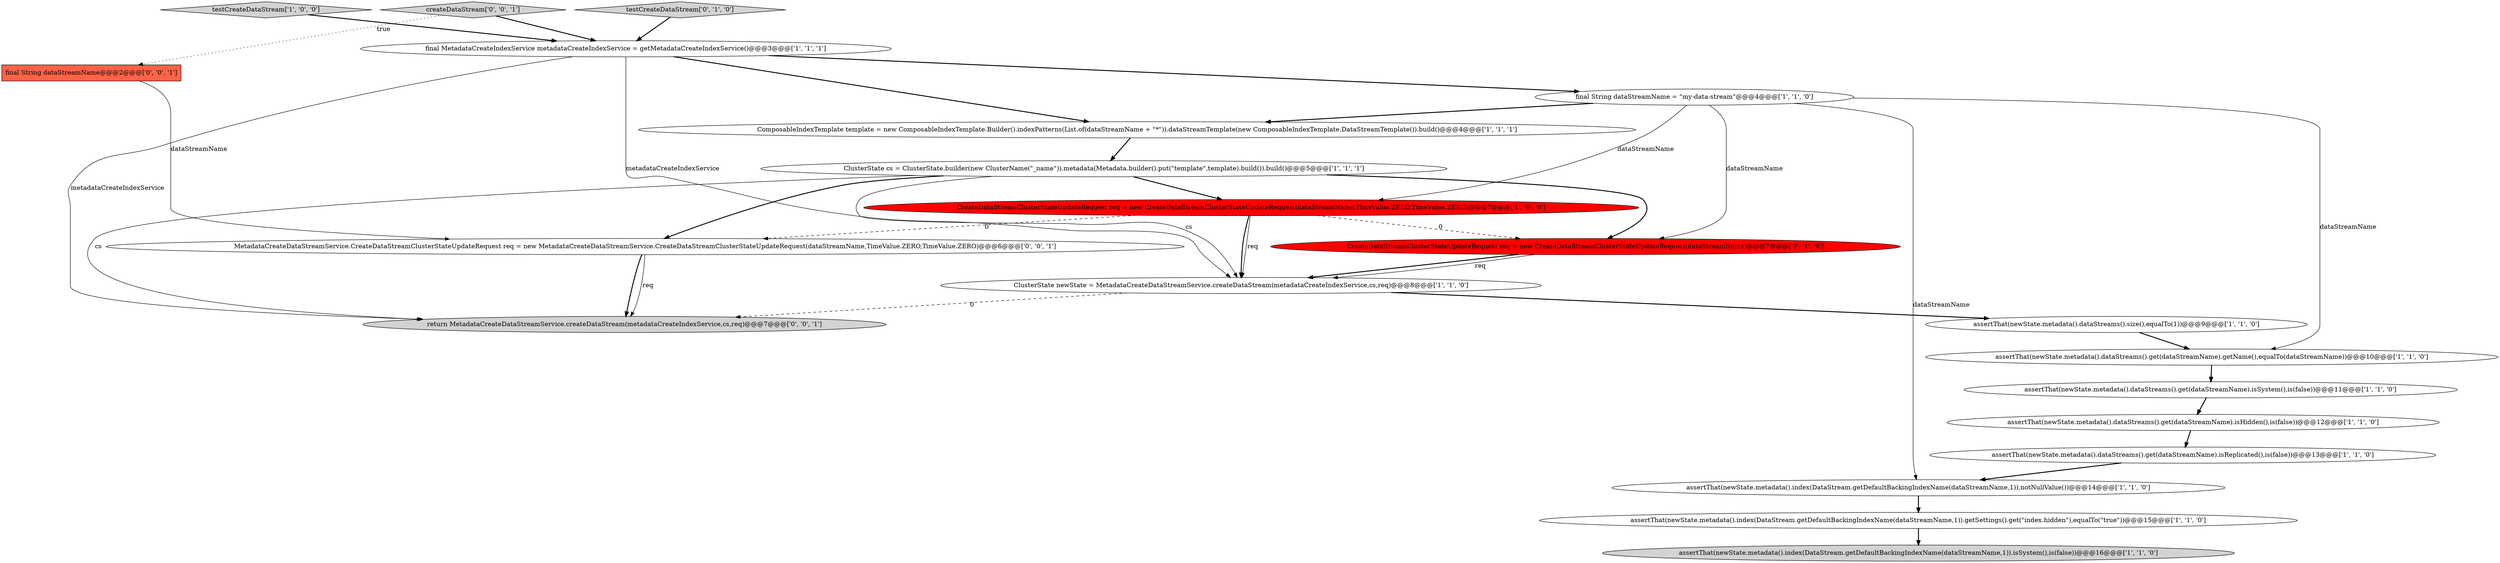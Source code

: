 digraph {
5 [style = filled, label = "final String dataStreamName = \"my-data-stream\"@@@4@@@['1', '1', '0']", fillcolor = white, shape = ellipse image = "AAA0AAABBB1BBB"];
10 [style = filled, label = "assertThat(newState.metadata().index(DataStream.getDefaultBackingIndexName(dataStreamName,1)),notNullValue())@@@14@@@['1', '1', '0']", fillcolor = white, shape = ellipse image = "AAA0AAABBB1BBB"];
11 [style = filled, label = "testCreateDataStream['1', '0', '0']", fillcolor = lightgray, shape = diamond image = "AAA0AAABBB1BBB"];
1 [style = filled, label = "assertThat(newState.metadata().dataStreams().get(dataStreamName).getName(),equalTo(dataStreamName))@@@10@@@['1', '1', '0']", fillcolor = white, shape = ellipse image = "AAA0AAABBB1BBB"];
2 [style = filled, label = "assertThat(newState.metadata().dataStreams().get(dataStreamName).isReplicated(),is(false))@@@13@@@['1', '1', '0']", fillcolor = white, shape = ellipse image = "AAA0AAABBB1BBB"];
14 [style = filled, label = "CreateDataStreamClusterStateUpdateRequest req = new CreateDataStreamClusterStateUpdateRequest(dataStreamName,TimeValue.ZERO,TimeValue.ZERO)@@@7@@@['1', '0', '0']", fillcolor = red, shape = ellipse image = "AAA1AAABBB1BBB"];
3 [style = filled, label = "assertThat(newState.metadata().index(DataStream.getDefaultBackingIndexName(dataStreamName,1)).getSettings().get(\"index.hidden\"),equalTo(\"true\"))@@@15@@@['1', '1', '0']", fillcolor = white, shape = ellipse image = "AAA0AAABBB1BBB"];
16 [style = filled, label = "CreateDataStreamClusterStateUpdateRequest req = new CreateDataStreamClusterStateUpdateRequest(dataStreamName)@@@7@@@['0', '1', '0']", fillcolor = red, shape = ellipse image = "AAA1AAABBB2BBB"];
7 [style = filled, label = "assertThat(newState.metadata().dataStreams().get(dataStreamName).isSystem(),is(false))@@@11@@@['1', '1', '0']", fillcolor = white, shape = ellipse image = "AAA0AAABBB1BBB"];
15 [style = filled, label = "testCreateDataStream['0', '1', '0']", fillcolor = lightgray, shape = diamond image = "AAA0AAABBB2BBB"];
12 [style = filled, label = "ComposableIndexTemplate template = new ComposableIndexTemplate.Builder().indexPatterns(List.of(dataStreamName + \"*\")).dataStreamTemplate(new ComposableIndexTemplate.DataStreamTemplate()).build()@@@4@@@['1', '1', '1']", fillcolor = white, shape = ellipse image = "AAA0AAABBB1BBB"];
18 [style = filled, label = "return MetadataCreateDataStreamService.createDataStream(metadataCreateIndexService,cs,req)@@@7@@@['0', '0', '1']", fillcolor = lightgray, shape = ellipse image = "AAA0AAABBB3BBB"];
4 [style = filled, label = "ClusterState newState = MetadataCreateDataStreamService.createDataStream(metadataCreateIndexService,cs,req)@@@8@@@['1', '1', '0']", fillcolor = white, shape = ellipse image = "AAA0AAABBB1BBB"];
8 [style = filled, label = "assertThat(newState.metadata().index(DataStream.getDefaultBackingIndexName(dataStreamName,1)).isSystem(),is(false))@@@16@@@['1', '1', '0']", fillcolor = lightgray, shape = ellipse image = "AAA0AAABBB1BBB"];
19 [style = filled, label = "MetadataCreateDataStreamService.CreateDataStreamClusterStateUpdateRequest req = new MetadataCreateDataStreamService.CreateDataStreamClusterStateUpdateRequest(dataStreamName,TimeValue.ZERO,TimeValue.ZERO)@@@6@@@['0', '0', '1']", fillcolor = white, shape = ellipse image = "AAA0AAABBB3BBB"];
9 [style = filled, label = "assertThat(newState.metadata().dataStreams().get(dataStreamName).isHidden(),is(false))@@@12@@@['1', '1', '0']", fillcolor = white, shape = ellipse image = "AAA0AAABBB1BBB"];
6 [style = filled, label = "final MetadataCreateIndexService metadataCreateIndexService = getMetadataCreateIndexService()@@@3@@@['1', '1', '1']", fillcolor = white, shape = ellipse image = "AAA0AAABBB1BBB"];
20 [style = filled, label = "final String dataStreamName@@@2@@@['0', '0', '1']", fillcolor = tomato, shape = box image = "AAA0AAABBB3BBB"];
13 [style = filled, label = "assertThat(newState.metadata().dataStreams().size(),equalTo(1))@@@9@@@['1', '1', '0']", fillcolor = white, shape = ellipse image = "AAA0AAABBB1BBB"];
0 [style = filled, label = "ClusterState cs = ClusterState.builder(new ClusterName(\"_name\")).metadata(Metadata.builder().put(\"template\",template).build()).build()@@@5@@@['1', '1', '1']", fillcolor = white, shape = ellipse image = "AAA0AAABBB1BBB"];
17 [style = filled, label = "createDataStream['0', '0', '1']", fillcolor = lightgray, shape = diamond image = "AAA0AAABBB3BBB"];
17->20 [style = dotted, label="true"];
4->18 [style = dashed, label="0"];
0->16 [style = bold, label=""];
19->18 [style = bold, label=""];
6->4 [style = solid, label="metadataCreateIndexService"];
17->6 [style = bold, label=""];
9->2 [style = bold, label=""];
0->19 [style = bold, label=""];
11->6 [style = bold, label=""];
4->13 [style = bold, label=""];
20->19 [style = solid, label="dataStreamName"];
10->3 [style = bold, label=""];
0->4 [style = solid, label="cs"];
15->6 [style = bold, label=""];
5->14 [style = solid, label="dataStreamName"];
2->10 [style = bold, label=""];
12->0 [style = bold, label=""];
1->7 [style = bold, label=""];
14->4 [style = solid, label="req"];
13->1 [style = bold, label=""];
19->18 [style = solid, label="req"];
5->16 [style = solid, label="dataStreamName"];
7->9 [style = bold, label=""];
0->18 [style = solid, label="cs"];
6->5 [style = bold, label=""];
0->14 [style = bold, label=""];
6->18 [style = solid, label="metadataCreateIndexService"];
5->12 [style = bold, label=""];
3->8 [style = bold, label=""];
5->10 [style = solid, label="dataStreamName"];
5->1 [style = solid, label="dataStreamName"];
14->19 [style = dashed, label="0"];
14->16 [style = dashed, label="0"];
16->4 [style = bold, label=""];
16->4 [style = solid, label="req"];
14->4 [style = bold, label=""];
6->12 [style = bold, label=""];
}
